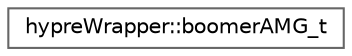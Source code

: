 digraph "Graphical Class Hierarchy"
{
 // LATEX_PDF_SIZE
  bgcolor="transparent";
  edge [fontname=Helvetica,fontsize=10,labelfontname=Helvetica,labelfontsize=10];
  node [fontname=Helvetica,fontsize=10,shape=box,height=0.2,width=0.4];
  rankdir="LR";
  Node0 [id="Node000000",label="hypreWrapper::boomerAMG_t",height=0.2,width=0.4,color="grey40", fillcolor="white", style="filled",URL="$classhypreWrapper_1_1boomerAMG__t.html",tooltip=" "];
}
